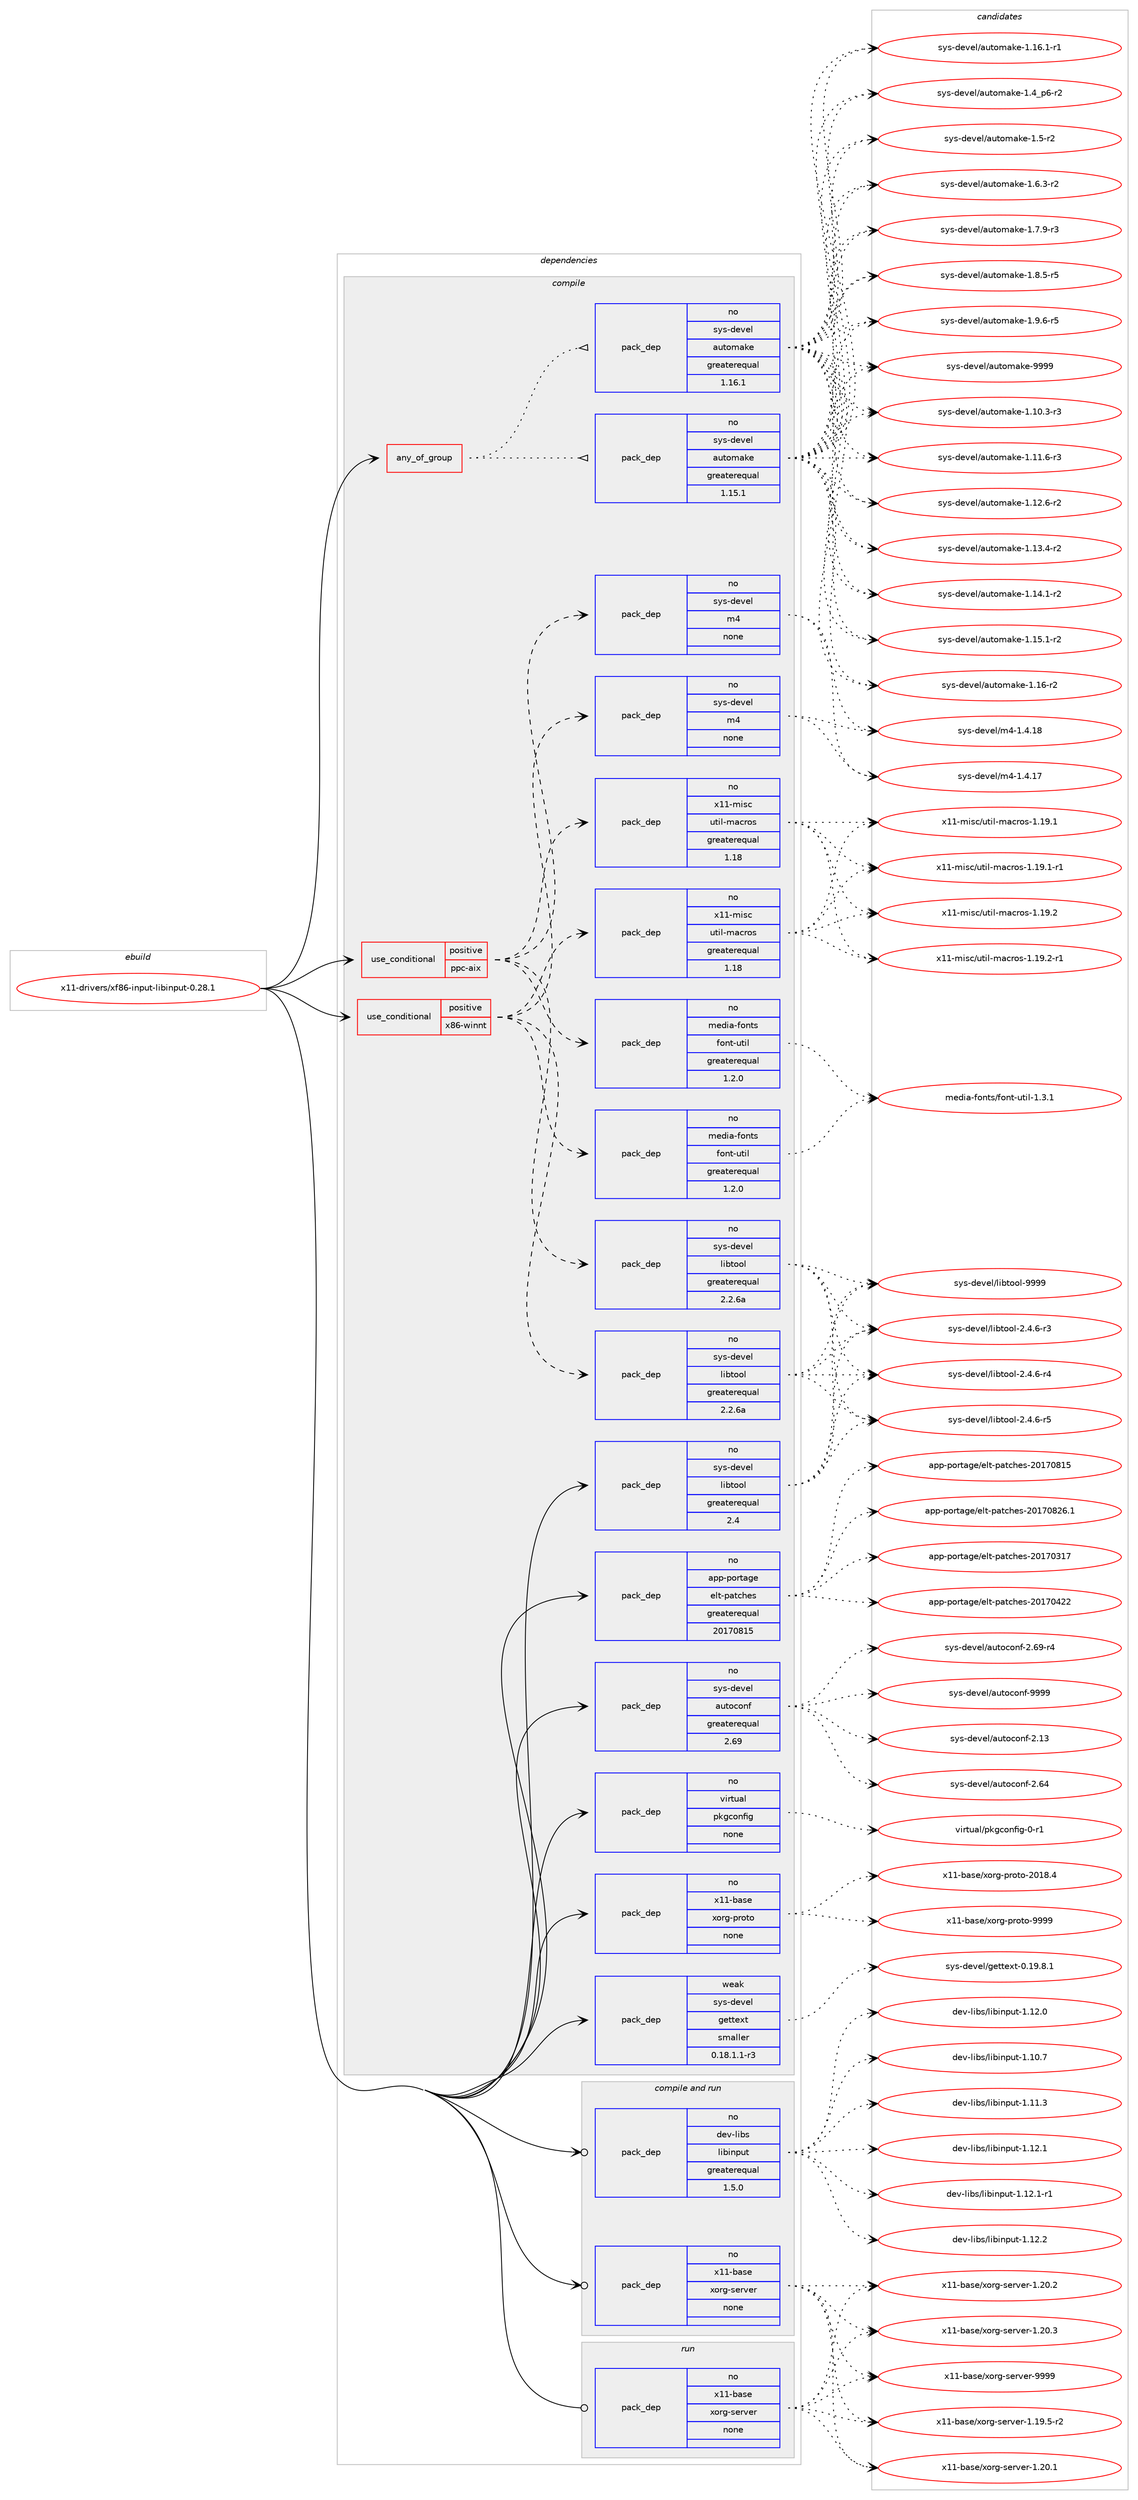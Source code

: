 digraph prolog {

# *************
# Graph options
# *************

newrank=true;
concentrate=true;
compound=true;
graph [rankdir=LR,fontname=Helvetica,fontsize=10,ranksep=1.5];#, ranksep=2.5, nodesep=0.2];
edge  [arrowhead=vee];
node  [fontname=Helvetica,fontsize=10];

# **********
# The ebuild
# **********

subgraph cluster_leftcol {
color=gray;
rank=same;
label=<<i>ebuild</i>>;
id [label="x11-drivers/xf86-input-libinput-0.28.1", color=red, width=4, href="../x11-drivers/xf86-input-libinput-0.28.1.svg"];
}

# ****************
# The dependencies
# ****************

subgraph cluster_midcol {
color=gray;
label=<<i>dependencies</i>>;
subgraph cluster_compile {
fillcolor="#eeeeee";
style=filled;
label=<<i>compile</i>>;
subgraph any249 {
dependency10949 [label=<<TABLE BORDER="0" CELLBORDER="1" CELLSPACING="0" CELLPADDING="4"><TR><TD CELLPADDING="10">any_of_group</TD></TR></TABLE>>, shape=none, color=red];subgraph pack8462 {
dependency10950 [label=<<TABLE BORDER="0" CELLBORDER="1" CELLSPACING="0" CELLPADDING="4" WIDTH="220"><TR><TD ROWSPAN="6" CELLPADDING="30">pack_dep</TD></TR><TR><TD WIDTH="110">no</TD></TR><TR><TD>sys-devel</TD></TR><TR><TD>automake</TD></TR><TR><TD>greaterequal</TD></TR><TR><TD>1.16.1</TD></TR></TABLE>>, shape=none, color=blue];
}
dependency10949:e -> dependency10950:w [weight=20,style="dotted",arrowhead="oinv"];
subgraph pack8463 {
dependency10951 [label=<<TABLE BORDER="0" CELLBORDER="1" CELLSPACING="0" CELLPADDING="4" WIDTH="220"><TR><TD ROWSPAN="6" CELLPADDING="30">pack_dep</TD></TR><TR><TD WIDTH="110">no</TD></TR><TR><TD>sys-devel</TD></TR><TR><TD>automake</TD></TR><TR><TD>greaterequal</TD></TR><TR><TD>1.15.1</TD></TR></TABLE>>, shape=none, color=blue];
}
dependency10949:e -> dependency10951:w [weight=20,style="dotted",arrowhead="oinv"];
}
id:e -> dependency10949:w [weight=20,style="solid",arrowhead="vee"];
subgraph cond2225 {
dependency10952 [label=<<TABLE BORDER="0" CELLBORDER="1" CELLSPACING="0" CELLPADDING="4"><TR><TD ROWSPAN="3" CELLPADDING="10">use_conditional</TD></TR><TR><TD>positive</TD></TR><TR><TD>ppc-aix</TD></TR></TABLE>>, shape=none, color=red];
subgraph pack8464 {
dependency10953 [label=<<TABLE BORDER="0" CELLBORDER="1" CELLSPACING="0" CELLPADDING="4" WIDTH="220"><TR><TD ROWSPAN="6" CELLPADDING="30">pack_dep</TD></TR><TR><TD WIDTH="110">no</TD></TR><TR><TD>sys-devel</TD></TR><TR><TD>libtool</TD></TR><TR><TD>greaterequal</TD></TR><TR><TD>2.2.6a</TD></TR></TABLE>>, shape=none, color=blue];
}
dependency10952:e -> dependency10953:w [weight=20,style="dashed",arrowhead="vee"];
subgraph pack8465 {
dependency10954 [label=<<TABLE BORDER="0" CELLBORDER="1" CELLSPACING="0" CELLPADDING="4" WIDTH="220"><TR><TD ROWSPAN="6" CELLPADDING="30">pack_dep</TD></TR><TR><TD WIDTH="110">no</TD></TR><TR><TD>sys-devel</TD></TR><TR><TD>m4</TD></TR><TR><TD>none</TD></TR><TR><TD></TD></TR></TABLE>>, shape=none, color=blue];
}
dependency10952:e -> dependency10954:w [weight=20,style="dashed",arrowhead="vee"];
subgraph pack8466 {
dependency10955 [label=<<TABLE BORDER="0" CELLBORDER="1" CELLSPACING="0" CELLPADDING="4" WIDTH="220"><TR><TD ROWSPAN="6" CELLPADDING="30">pack_dep</TD></TR><TR><TD WIDTH="110">no</TD></TR><TR><TD>x11-misc</TD></TR><TR><TD>util-macros</TD></TR><TR><TD>greaterequal</TD></TR><TR><TD>1.18</TD></TR></TABLE>>, shape=none, color=blue];
}
dependency10952:e -> dependency10955:w [weight=20,style="dashed",arrowhead="vee"];
subgraph pack8467 {
dependency10956 [label=<<TABLE BORDER="0" CELLBORDER="1" CELLSPACING="0" CELLPADDING="4" WIDTH="220"><TR><TD ROWSPAN="6" CELLPADDING="30">pack_dep</TD></TR><TR><TD WIDTH="110">no</TD></TR><TR><TD>media-fonts</TD></TR><TR><TD>font-util</TD></TR><TR><TD>greaterequal</TD></TR><TR><TD>1.2.0</TD></TR></TABLE>>, shape=none, color=blue];
}
dependency10952:e -> dependency10956:w [weight=20,style="dashed",arrowhead="vee"];
}
id:e -> dependency10952:w [weight=20,style="solid",arrowhead="vee"];
subgraph cond2226 {
dependency10957 [label=<<TABLE BORDER="0" CELLBORDER="1" CELLSPACING="0" CELLPADDING="4"><TR><TD ROWSPAN="3" CELLPADDING="10">use_conditional</TD></TR><TR><TD>positive</TD></TR><TR><TD>x86-winnt</TD></TR></TABLE>>, shape=none, color=red];
subgraph pack8468 {
dependency10958 [label=<<TABLE BORDER="0" CELLBORDER="1" CELLSPACING="0" CELLPADDING="4" WIDTH="220"><TR><TD ROWSPAN="6" CELLPADDING="30">pack_dep</TD></TR><TR><TD WIDTH="110">no</TD></TR><TR><TD>sys-devel</TD></TR><TR><TD>libtool</TD></TR><TR><TD>greaterequal</TD></TR><TR><TD>2.2.6a</TD></TR></TABLE>>, shape=none, color=blue];
}
dependency10957:e -> dependency10958:w [weight=20,style="dashed",arrowhead="vee"];
subgraph pack8469 {
dependency10959 [label=<<TABLE BORDER="0" CELLBORDER="1" CELLSPACING="0" CELLPADDING="4" WIDTH="220"><TR><TD ROWSPAN="6" CELLPADDING="30">pack_dep</TD></TR><TR><TD WIDTH="110">no</TD></TR><TR><TD>sys-devel</TD></TR><TR><TD>m4</TD></TR><TR><TD>none</TD></TR><TR><TD></TD></TR></TABLE>>, shape=none, color=blue];
}
dependency10957:e -> dependency10959:w [weight=20,style="dashed",arrowhead="vee"];
subgraph pack8470 {
dependency10960 [label=<<TABLE BORDER="0" CELLBORDER="1" CELLSPACING="0" CELLPADDING="4" WIDTH="220"><TR><TD ROWSPAN="6" CELLPADDING="30">pack_dep</TD></TR><TR><TD WIDTH="110">no</TD></TR><TR><TD>x11-misc</TD></TR><TR><TD>util-macros</TD></TR><TR><TD>greaterequal</TD></TR><TR><TD>1.18</TD></TR></TABLE>>, shape=none, color=blue];
}
dependency10957:e -> dependency10960:w [weight=20,style="dashed",arrowhead="vee"];
subgraph pack8471 {
dependency10961 [label=<<TABLE BORDER="0" CELLBORDER="1" CELLSPACING="0" CELLPADDING="4" WIDTH="220"><TR><TD ROWSPAN="6" CELLPADDING="30">pack_dep</TD></TR><TR><TD WIDTH="110">no</TD></TR><TR><TD>media-fonts</TD></TR><TR><TD>font-util</TD></TR><TR><TD>greaterequal</TD></TR><TR><TD>1.2.0</TD></TR></TABLE>>, shape=none, color=blue];
}
dependency10957:e -> dependency10961:w [weight=20,style="dashed",arrowhead="vee"];
}
id:e -> dependency10957:w [weight=20,style="solid",arrowhead="vee"];
subgraph pack8472 {
dependency10962 [label=<<TABLE BORDER="0" CELLBORDER="1" CELLSPACING="0" CELLPADDING="4" WIDTH="220"><TR><TD ROWSPAN="6" CELLPADDING="30">pack_dep</TD></TR><TR><TD WIDTH="110">no</TD></TR><TR><TD>app-portage</TD></TR><TR><TD>elt-patches</TD></TR><TR><TD>greaterequal</TD></TR><TR><TD>20170815</TD></TR></TABLE>>, shape=none, color=blue];
}
id:e -> dependency10962:w [weight=20,style="solid",arrowhead="vee"];
subgraph pack8473 {
dependency10963 [label=<<TABLE BORDER="0" CELLBORDER="1" CELLSPACING="0" CELLPADDING="4" WIDTH="220"><TR><TD ROWSPAN="6" CELLPADDING="30">pack_dep</TD></TR><TR><TD WIDTH="110">no</TD></TR><TR><TD>sys-devel</TD></TR><TR><TD>autoconf</TD></TR><TR><TD>greaterequal</TD></TR><TR><TD>2.69</TD></TR></TABLE>>, shape=none, color=blue];
}
id:e -> dependency10963:w [weight=20,style="solid",arrowhead="vee"];
subgraph pack8474 {
dependency10964 [label=<<TABLE BORDER="0" CELLBORDER="1" CELLSPACING="0" CELLPADDING="4" WIDTH="220"><TR><TD ROWSPAN="6" CELLPADDING="30">pack_dep</TD></TR><TR><TD WIDTH="110">no</TD></TR><TR><TD>sys-devel</TD></TR><TR><TD>libtool</TD></TR><TR><TD>greaterequal</TD></TR><TR><TD>2.4</TD></TR></TABLE>>, shape=none, color=blue];
}
id:e -> dependency10964:w [weight=20,style="solid",arrowhead="vee"];
subgraph pack8475 {
dependency10965 [label=<<TABLE BORDER="0" CELLBORDER="1" CELLSPACING="0" CELLPADDING="4" WIDTH="220"><TR><TD ROWSPAN="6" CELLPADDING="30">pack_dep</TD></TR><TR><TD WIDTH="110">no</TD></TR><TR><TD>virtual</TD></TR><TR><TD>pkgconfig</TD></TR><TR><TD>none</TD></TR><TR><TD></TD></TR></TABLE>>, shape=none, color=blue];
}
id:e -> dependency10965:w [weight=20,style="solid",arrowhead="vee"];
subgraph pack8476 {
dependency10966 [label=<<TABLE BORDER="0" CELLBORDER="1" CELLSPACING="0" CELLPADDING="4" WIDTH="220"><TR><TD ROWSPAN="6" CELLPADDING="30">pack_dep</TD></TR><TR><TD WIDTH="110">no</TD></TR><TR><TD>x11-base</TD></TR><TR><TD>xorg-proto</TD></TR><TR><TD>none</TD></TR><TR><TD></TD></TR></TABLE>>, shape=none, color=blue];
}
id:e -> dependency10966:w [weight=20,style="solid",arrowhead="vee"];
subgraph pack8477 {
dependency10967 [label=<<TABLE BORDER="0" CELLBORDER="1" CELLSPACING="0" CELLPADDING="4" WIDTH="220"><TR><TD ROWSPAN="6" CELLPADDING="30">pack_dep</TD></TR><TR><TD WIDTH="110">weak</TD></TR><TR><TD>sys-devel</TD></TR><TR><TD>gettext</TD></TR><TR><TD>smaller</TD></TR><TR><TD>0.18.1.1-r3</TD></TR></TABLE>>, shape=none, color=blue];
}
id:e -> dependency10967:w [weight=20,style="solid",arrowhead="vee"];
}
subgraph cluster_compileandrun {
fillcolor="#eeeeee";
style=filled;
label=<<i>compile and run</i>>;
subgraph pack8478 {
dependency10968 [label=<<TABLE BORDER="0" CELLBORDER="1" CELLSPACING="0" CELLPADDING="4" WIDTH="220"><TR><TD ROWSPAN="6" CELLPADDING="30">pack_dep</TD></TR><TR><TD WIDTH="110">no</TD></TR><TR><TD>dev-libs</TD></TR><TR><TD>libinput</TD></TR><TR><TD>greaterequal</TD></TR><TR><TD>1.5.0</TD></TR></TABLE>>, shape=none, color=blue];
}
id:e -> dependency10968:w [weight=20,style="solid",arrowhead="odotvee"];
subgraph pack8479 {
dependency10969 [label=<<TABLE BORDER="0" CELLBORDER="1" CELLSPACING="0" CELLPADDING="4" WIDTH="220"><TR><TD ROWSPAN="6" CELLPADDING="30">pack_dep</TD></TR><TR><TD WIDTH="110">no</TD></TR><TR><TD>x11-base</TD></TR><TR><TD>xorg-server</TD></TR><TR><TD>none</TD></TR><TR><TD></TD></TR></TABLE>>, shape=none, color=blue];
}
id:e -> dependency10969:w [weight=20,style="solid",arrowhead="odotvee"];
}
subgraph cluster_run {
fillcolor="#eeeeee";
style=filled;
label=<<i>run</i>>;
subgraph pack8480 {
dependency10970 [label=<<TABLE BORDER="0" CELLBORDER="1" CELLSPACING="0" CELLPADDING="4" WIDTH="220"><TR><TD ROWSPAN="6" CELLPADDING="30">pack_dep</TD></TR><TR><TD WIDTH="110">no</TD></TR><TR><TD>x11-base</TD></TR><TR><TD>xorg-server</TD></TR><TR><TD>none</TD></TR><TR><TD></TD></TR></TABLE>>, shape=none, color=blue];
}
id:e -> dependency10970:w [weight=20,style="solid",arrowhead="odot"];
}
}

# **************
# The candidates
# **************

subgraph cluster_choices {
rank=same;
color=gray;
label=<<i>candidates</i>>;

subgraph choice8462 {
color=black;
nodesep=1;
choice11512111545100101118101108479711711611110997107101454946494846514511451 [label="sys-devel/automake-1.10.3-r3", color=red, width=4,href="../sys-devel/automake-1.10.3-r3.svg"];
choice11512111545100101118101108479711711611110997107101454946494946544511451 [label="sys-devel/automake-1.11.6-r3", color=red, width=4,href="../sys-devel/automake-1.11.6-r3.svg"];
choice11512111545100101118101108479711711611110997107101454946495046544511450 [label="sys-devel/automake-1.12.6-r2", color=red, width=4,href="../sys-devel/automake-1.12.6-r2.svg"];
choice11512111545100101118101108479711711611110997107101454946495146524511450 [label="sys-devel/automake-1.13.4-r2", color=red, width=4,href="../sys-devel/automake-1.13.4-r2.svg"];
choice11512111545100101118101108479711711611110997107101454946495246494511450 [label="sys-devel/automake-1.14.1-r2", color=red, width=4,href="../sys-devel/automake-1.14.1-r2.svg"];
choice11512111545100101118101108479711711611110997107101454946495346494511450 [label="sys-devel/automake-1.15.1-r2", color=red, width=4,href="../sys-devel/automake-1.15.1-r2.svg"];
choice1151211154510010111810110847971171161111099710710145494649544511450 [label="sys-devel/automake-1.16-r2", color=red, width=4,href="../sys-devel/automake-1.16-r2.svg"];
choice11512111545100101118101108479711711611110997107101454946495446494511449 [label="sys-devel/automake-1.16.1-r1", color=red, width=4,href="../sys-devel/automake-1.16.1-r1.svg"];
choice115121115451001011181011084797117116111109971071014549465295112544511450 [label="sys-devel/automake-1.4_p6-r2", color=red, width=4,href="../sys-devel/automake-1.4_p6-r2.svg"];
choice11512111545100101118101108479711711611110997107101454946534511450 [label="sys-devel/automake-1.5-r2", color=red, width=4,href="../sys-devel/automake-1.5-r2.svg"];
choice115121115451001011181011084797117116111109971071014549465446514511450 [label="sys-devel/automake-1.6.3-r2", color=red, width=4,href="../sys-devel/automake-1.6.3-r2.svg"];
choice115121115451001011181011084797117116111109971071014549465546574511451 [label="sys-devel/automake-1.7.9-r3", color=red, width=4,href="../sys-devel/automake-1.7.9-r3.svg"];
choice115121115451001011181011084797117116111109971071014549465646534511453 [label="sys-devel/automake-1.8.5-r5", color=red, width=4,href="../sys-devel/automake-1.8.5-r5.svg"];
choice115121115451001011181011084797117116111109971071014549465746544511453 [label="sys-devel/automake-1.9.6-r5", color=red, width=4,href="../sys-devel/automake-1.9.6-r5.svg"];
choice115121115451001011181011084797117116111109971071014557575757 [label="sys-devel/automake-9999", color=red, width=4,href="../sys-devel/automake-9999.svg"];
dependency10950:e -> choice11512111545100101118101108479711711611110997107101454946494846514511451:w [style=dotted,weight="100"];
dependency10950:e -> choice11512111545100101118101108479711711611110997107101454946494946544511451:w [style=dotted,weight="100"];
dependency10950:e -> choice11512111545100101118101108479711711611110997107101454946495046544511450:w [style=dotted,weight="100"];
dependency10950:e -> choice11512111545100101118101108479711711611110997107101454946495146524511450:w [style=dotted,weight="100"];
dependency10950:e -> choice11512111545100101118101108479711711611110997107101454946495246494511450:w [style=dotted,weight="100"];
dependency10950:e -> choice11512111545100101118101108479711711611110997107101454946495346494511450:w [style=dotted,weight="100"];
dependency10950:e -> choice1151211154510010111810110847971171161111099710710145494649544511450:w [style=dotted,weight="100"];
dependency10950:e -> choice11512111545100101118101108479711711611110997107101454946495446494511449:w [style=dotted,weight="100"];
dependency10950:e -> choice115121115451001011181011084797117116111109971071014549465295112544511450:w [style=dotted,weight="100"];
dependency10950:e -> choice11512111545100101118101108479711711611110997107101454946534511450:w [style=dotted,weight="100"];
dependency10950:e -> choice115121115451001011181011084797117116111109971071014549465446514511450:w [style=dotted,weight="100"];
dependency10950:e -> choice115121115451001011181011084797117116111109971071014549465546574511451:w [style=dotted,weight="100"];
dependency10950:e -> choice115121115451001011181011084797117116111109971071014549465646534511453:w [style=dotted,weight="100"];
dependency10950:e -> choice115121115451001011181011084797117116111109971071014549465746544511453:w [style=dotted,weight="100"];
dependency10950:e -> choice115121115451001011181011084797117116111109971071014557575757:w [style=dotted,weight="100"];
}
subgraph choice8463 {
color=black;
nodesep=1;
choice11512111545100101118101108479711711611110997107101454946494846514511451 [label="sys-devel/automake-1.10.3-r3", color=red, width=4,href="../sys-devel/automake-1.10.3-r3.svg"];
choice11512111545100101118101108479711711611110997107101454946494946544511451 [label="sys-devel/automake-1.11.6-r3", color=red, width=4,href="../sys-devel/automake-1.11.6-r3.svg"];
choice11512111545100101118101108479711711611110997107101454946495046544511450 [label="sys-devel/automake-1.12.6-r2", color=red, width=4,href="../sys-devel/automake-1.12.6-r2.svg"];
choice11512111545100101118101108479711711611110997107101454946495146524511450 [label="sys-devel/automake-1.13.4-r2", color=red, width=4,href="../sys-devel/automake-1.13.4-r2.svg"];
choice11512111545100101118101108479711711611110997107101454946495246494511450 [label="sys-devel/automake-1.14.1-r2", color=red, width=4,href="../sys-devel/automake-1.14.1-r2.svg"];
choice11512111545100101118101108479711711611110997107101454946495346494511450 [label="sys-devel/automake-1.15.1-r2", color=red, width=4,href="../sys-devel/automake-1.15.1-r2.svg"];
choice1151211154510010111810110847971171161111099710710145494649544511450 [label="sys-devel/automake-1.16-r2", color=red, width=4,href="../sys-devel/automake-1.16-r2.svg"];
choice11512111545100101118101108479711711611110997107101454946495446494511449 [label="sys-devel/automake-1.16.1-r1", color=red, width=4,href="../sys-devel/automake-1.16.1-r1.svg"];
choice115121115451001011181011084797117116111109971071014549465295112544511450 [label="sys-devel/automake-1.4_p6-r2", color=red, width=4,href="../sys-devel/automake-1.4_p6-r2.svg"];
choice11512111545100101118101108479711711611110997107101454946534511450 [label="sys-devel/automake-1.5-r2", color=red, width=4,href="../sys-devel/automake-1.5-r2.svg"];
choice115121115451001011181011084797117116111109971071014549465446514511450 [label="sys-devel/automake-1.6.3-r2", color=red, width=4,href="../sys-devel/automake-1.6.3-r2.svg"];
choice115121115451001011181011084797117116111109971071014549465546574511451 [label="sys-devel/automake-1.7.9-r3", color=red, width=4,href="../sys-devel/automake-1.7.9-r3.svg"];
choice115121115451001011181011084797117116111109971071014549465646534511453 [label="sys-devel/automake-1.8.5-r5", color=red, width=4,href="../sys-devel/automake-1.8.5-r5.svg"];
choice115121115451001011181011084797117116111109971071014549465746544511453 [label="sys-devel/automake-1.9.6-r5", color=red, width=4,href="../sys-devel/automake-1.9.6-r5.svg"];
choice115121115451001011181011084797117116111109971071014557575757 [label="sys-devel/automake-9999", color=red, width=4,href="../sys-devel/automake-9999.svg"];
dependency10951:e -> choice11512111545100101118101108479711711611110997107101454946494846514511451:w [style=dotted,weight="100"];
dependency10951:e -> choice11512111545100101118101108479711711611110997107101454946494946544511451:w [style=dotted,weight="100"];
dependency10951:e -> choice11512111545100101118101108479711711611110997107101454946495046544511450:w [style=dotted,weight="100"];
dependency10951:e -> choice11512111545100101118101108479711711611110997107101454946495146524511450:w [style=dotted,weight="100"];
dependency10951:e -> choice11512111545100101118101108479711711611110997107101454946495246494511450:w [style=dotted,weight="100"];
dependency10951:e -> choice11512111545100101118101108479711711611110997107101454946495346494511450:w [style=dotted,weight="100"];
dependency10951:e -> choice1151211154510010111810110847971171161111099710710145494649544511450:w [style=dotted,weight="100"];
dependency10951:e -> choice11512111545100101118101108479711711611110997107101454946495446494511449:w [style=dotted,weight="100"];
dependency10951:e -> choice115121115451001011181011084797117116111109971071014549465295112544511450:w [style=dotted,weight="100"];
dependency10951:e -> choice11512111545100101118101108479711711611110997107101454946534511450:w [style=dotted,weight="100"];
dependency10951:e -> choice115121115451001011181011084797117116111109971071014549465446514511450:w [style=dotted,weight="100"];
dependency10951:e -> choice115121115451001011181011084797117116111109971071014549465546574511451:w [style=dotted,weight="100"];
dependency10951:e -> choice115121115451001011181011084797117116111109971071014549465646534511453:w [style=dotted,weight="100"];
dependency10951:e -> choice115121115451001011181011084797117116111109971071014549465746544511453:w [style=dotted,weight="100"];
dependency10951:e -> choice115121115451001011181011084797117116111109971071014557575757:w [style=dotted,weight="100"];
}
subgraph choice8464 {
color=black;
nodesep=1;
choice1151211154510010111810110847108105981161111111084550465246544511451 [label="sys-devel/libtool-2.4.6-r3", color=red, width=4,href="../sys-devel/libtool-2.4.6-r3.svg"];
choice1151211154510010111810110847108105981161111111084550465246544511452 [label="sys-devel/libtool-2.4.6-r4", color=red, width=4,href="../sys-devel/libtool-2.4.6-r4.svg"];
choice1151211154510010111810110847108105981161111111084550465246544511453 [label="sys-devel/libtool-2.4.6-r5", color=red, width=4,href="../sys-devel/libtool-2.4.6-r5.svg"];
choice1151211154510010111810110847108105981161111111084557575757 [label="sys-devel/libtool-9999", color=red, width=4,href="../sys-devel/libtool-9999.svg"];
dependency10953:e -> choice1151211154510010111810110847108105981161111111084550465246544511451:w [style=dotted,weight="100"];
dependency10953:e -> choice1151211154510010111810110847108105981161111111084550465246544511452:w [style=dotted,weight="100"];
dependency10953:e -> choice1151211154510010111810110847108105981161111111084550465246544511453:w [style=dotted,weight="100"];
dependency10953:e -> choice1151211154510010111810110847108105981161111111084557575757:w [style=dotted,weight="100"];
}
subgraph choice8465 {
color=black;
nodesep=1;
choice11512111545100101118101108471095245494652464955 [label="sys-devel/m4-1.4.17", color=red, width=4,href="../sys-devel/m4-1.4.17.svg"];
choice11512111545100101118101108471095245494652464956 [label="sys-devel/m4-1.4.18", color=red, width=4,href="../sys-devel/m4-1.4.18.svg"];
dependency10954:e -> choice11512111545100101118101108471095245494652464955:w [style=dotted,weight="100"];
dependency10954:e -> choice11512111545100101118101108471095245494652464956:w [style=dotted,weight="100"];
}
subgraph choice8466 {
color=black;
nodesep=1;
choice120494945109105115994711711610510845109979911411111545494649574649 [label="x11-misc/util-macros-1.19.1", color=red, width=4,href="../x11-misc/util-macros-1.19.1.svg"];
choice1204949451091051159947117116105108451099799114111115454946495746494511449 [label="x11-misc/util-macros-1.19.1-r1", color=red, width=4,href="../x11-misc/util-macros-1.19.1-r1.svg"];
choice120494945109105115994711711610510845109979911411111545494649574650 [label="x11-misc/util-macros-1.19.2", color=red, width=4,href="../x11-misc/util-macros-1.19.2.svg"];
choice1204949451091051159947117116105108451099799114111115454946495746504511449 [label="x11-misc/util-macros-1.19.2-r1", color=red, width=4,href="../x11-misc/util-macros-1.19.2-r1.svg"];
dependency10955:e -> choice120494945109105115994711711610510845109979911411111545494649574649:w [style=dotted,weight="100"];
dependency10955:e -> choice1204949451091051159947117116105108451099799114111115454946495746494511449:w [style=dotted,weight="100"];
dependency10955:e -> choice120494945109105115994711711610510845109979911411111545494649574650:w [style=dotted,weight="100"];
dependency10955:e -> choice1204949451091051159947117116105108451099799114111115454946495746504511449:w [style=dotted,weight="100"];
}
subgraph choice8467 {
color=black;
nodesep=1;
choice10910110010597451021111101161154710211111011645117116105108454946514649 [label="media-fonts/font-util-1.3.1", color=red, width=4,href="../media-fonts/font-util-1.3.1.svg"];
dependency10956:e -> choice10910110010597451021111101161154710211111011645117116105108454946514649:w [style=dotted,weight="100"];
}
subgraph choice8468 {
color=black;
nodesep=1;
choice1151211154510010111810110847108105981161111111084550465246544511451 [label="sys-devel/libtool-2.4.6-r3", color=red, width=4,href="../sys-devel/libtool-2.4.6-r3.svg"];
choice1151211154510010111810110847108105981161111111084550465246544511452 [label="sys-devel/libtool-2.4.6-r4", color=red, width=4,href="../sys-devel/libtool-2.4.6-r4.svg"];
choice1151211154510010111810110847108105981161111111084550465246544511453 [label="sys-devel/libtool-2.4.6-r5", color=red, width=4,href="../sys-devel/libtool-2.4.6-r5.svg"];
choice1151211154510010111810110847108105981161111111084557575757 [label="sys-devel/libtool-9999", color=red, width=4,href="../sys-devel/libtool-9999.svg"];
dependency10958:e -> choice1151211154510010111810110847108105981161111111084550465246544511451:w [style=dotted,weight="100"];
dependency10958:e -> choice1151211154510010111810110847108105981161111111084550465246544511452:w [style=dotted,weight="100"];
dependency10958:e -> choice1151211154510010111810110847108105981161111111084550465246544511453:w [style=dotted,weight="100"];
dependency10958:e -> choice1151211154510010111810110847108105981161111111084557575757:w [style=dotted,weight="100"];
}
subgraph choice8469 {
color=black;
nodesep=1;
choice11512111545100101118101108471095245494652464955 [label="sys-devel/m4-1.4.17", color=red, width=4,href="../sys-devel/m4-1.4.17.svg"];
choice11512111545100101118101108471095245494652464956 [label="sys-devel/m4-1.4.18", color=red, width=4,href="../sys-devel/m4-1.4.18.svg"];
dependency10959:e -> choice11512111545100101118101108471095245494652464955:w [style=dotted,weight="100"];
dependency10959:e -> choice11512111545100101118101108471095245494652464956:w [style=dotted,weight="100"];
}
subgraph choice8470 {
color=black;
nodesep=1;
choice120494945109105115994711711610510845109979911411111545494649574649 [label="x11-misc/util-macros-1.19.1", color=red, width=4,href="../x11-misc/util-macros-1.19.1.svg"];
choice1204949451091051159947117116105108451099799114111115454946495746494511449 [label="x11-misc/util-macros-1.19.1-r1", color=red, width=4,href="../x11-misc/util-macros-1.19.1-r1.svg"];
choice120494945109105115994711711610510845109979911411111545494649574650 [label="x11-misc/util-macros-1.19.2", color=red, width=4,href="../x11-misc/util-macros-1.19.2.svg"];
choice1204949451091051159947117116105108451099799114111115454946495746504511449 [label="x11-misc/util-macros-1.19.2-r1", color=red, width=4,href="../x11-misc/util-macros-1.19.2-r1.svg"];
dependency10960:e -> choice120494945109105115994711711610510845109979911411111545494649574649:w [style=dotted,weight="100"];
dependency10960:e -> choice1204949451091051159947117116105108451099799114111115454946495746494511449:w [style=dotted,weight="100"];
dependency10960:e -> choice120494945109105115994711711610510845109979911411111545494649574650:w [style=dotted,weight="100"];
dependency10960:e -> choice1204949451091051159947117116105108451099799114111115454946495746504511449:w [style=dotted,weight="100"];
}
subgraph choice8471 {
color=black;
nodesep=1;
choice10910110010597451021111101161154710211111011645117116105108454946514649 [label="media-fonts/font-util-1.3.1", color=red, width=4,href="../media-fonts/font-util-1.3.1.svg"];
dependency10961:e -> choice10910110010597451021111101161154710211111011645117116105108454946514649:w [style=dotted,weight="100"];
}
subgraph choice8472 {
color=black;
nodesep=1;
choice97112112451121111141169710310147101108116451129711699104101115455048495548514955 [label="app-portage/elt-patches-20170317", color=red, width=4,href="../app-portage/elt-patches-20170317.svg"];
choice97112112451121111141169710310147101108116451129711699104101115455048495548525050 [label="app-portage/elt-patches-20170422", color=red, width=4,href="../app-portage/elt-patches-20170422.svg"];
choice97112112451121111141169710310147101108116451129711699104101115455048495548564953 [label="app-portage/elt-patches-20170815", color=red, width=4,href="../app-portage/elt-patches-20170815.svg"];
choice971121124511211111411697103101471011081164511297116991041011154550484955485650544649 [label="app-portage/elt-patches-20170826.1", color=red, width=4,href="../app-portage/elt-patches-20170826.1.svg"];
dependency10962:e -> choice97112112451121111141169710310147101108116451129711699104101115455048495548514955:w [style=dotted,weight="100"];
dependency10962:e -> choice97112112451121111141169710310147101108116451129711699104101115455048495548525050:w [style=dotted,weight="100"];
dependency10962:e -> choice97112112451121111141169710310147101108116451129711699104101115455048495548564953:w [style=dotted,weight="100"];
dependency10962:e -> choice971121124511211111411697103101471011081164511297116991041011154550484955485650544649:w [style=dotted,weight="100"];
}
subgraph choice8473 {
color=black;
nodesep=1;
choice115121115451001011181011084797117116111991111101024550464951 [label="sys-devel/autoconf-2.13", color=red, width=4,href="../sys-devel/autoconf-2.13.svg"];
choice115121115451001011181011084797117116111991111101024550465452 [label="sys-devel/autoconf-2.64", color=red, width=4,href="../sys-devel/autoconf-2.64.svg"];
choice1151211154510010111810110847971171161119911111010245504654574511452 [label="sys-devel/autoconf-2.69-r4", color=red, width=4,href="../sys-devel/autoconf-2.69-r4.svg"];
choice115121115451001011181011084797117116111991111101024557575757 [label="sys-devel/autoconf-9999", color=red, width=4,href="../sys-devel/autoconf-9999.svg"];
dependency10963:e -> choice115121115451001011181011084797117116111991111101024550464951:w [style=dotted,weight="100"];
dependency10963:e -> choice115121115451001011181011084797117116111991111101024550465452:w [style=dotted,weight="100"];
dependency10963:e -> choice1151211154510010111810110847971171161119911111010245504654574511452:w [style=dotted,weight="100"];
dependency10963:e -> choice115121115451001011181011084797117116111991111101024557575757:w [style=dotted,weight="100"];
}
subgraph choice8474 {
color=black;
nodesep=1;
choice1151211154510010111810110847108105981161111111084550465246544511451 [label="sys-devel/libtool-2.4.6-r3", color=red, width=4,href="../sys-devel/libtool-2.4.6-r3.svg"];
choice1151211154510010111810110847108105981161111111084550465246544511452 [label="sys-devel/libtool-2.4.6-r4", color=red, width=4,href="../sys-devel/libtool-2.4.6-r4.svg"];
choice1151211154510010111810110847108105981161111111084550465246544511453 [label="sys-devel/libtool-2.4.6-r5", color=red, width=4,href="../sys-devel/libtool-2.4.6-r5.svg"];
choice1151211154510010111810110847108105981161111111084557575757 [label="sys-devel/libtool-9999", color=red, width=4,href="../sys-devel/libtool-9999.svg"];
dependency10964:e -> choice1151211154510010111810110847108105981161111111084550465246544511451:w [style=dotted,weight="100"];
dependency10964:e -> choice1151211154510010111810110847108105981161111111084550465246544511452:w [style=dotted,weight="100"];
dependency10964:e -> choice1151211154510010111810110847108105981161111111084550465246544511453:w [style=dotted,weight="100"];
dependency10964:e -> choice1151211154510010111810110847108105981161111111084557575757:w [style=dotted,weight="100"];
}
subgraph choice8475 {
color=black;
nodesep=1;
choice11810511411611797108471121071039911111010210510345484511449 [label="virtual/pkgconfig-0-r1", color=red, width=4,href="../virtual/pkgconfig-0-r1.svg"];
dependency10965:e -> choice11810511411611797108471121071039911111010210510345484511449:w [style=dotted,weight="100"];
}
subgraph choice8476 {
color=black;
nodesep=1;
choice1204949459897115101471201111141034511211411111611145504849564652 [label="x11-base/xorg-proto-2018.4", color=red, width=4,href="../x11-base/xorg-proto-2018.4.svg"];
choice120494945989711510147120111114103451121141111161114557575757 [label="x11-base/xorg-proto-9999", color=red, width=4,href="../x11-base/xorg-proto-9999.svg"];
dependency10966:e -> choice1204949459897115101471201111141034511211411111611145504849564652:w [style=dotted,weight="100"];
dependency10966:e -> choice120494945989711510147120111114103451121141111161114557575757:w [style=dotted,weight="100"];
}
subgraph choice8477 {
color=black;
nodesep=1;
choice1151211154510010111810110847103101116116101120116454846495746564649 [label="sys-devel/gettext-0.19.8.1", color=red, width=4,href="../sys-devel/gettext-0.19.8.1.svg"];
dependency10967:e -> choice1151211154510010111810110847103101116116101120116454846495746564649:w [style=dotted,weight="100"];
}
subgraph choice8478 {
color=black;
nodesep=1;
choice1001011184510810598115471081059810511011211711645494649504648 [label="dev-libs/libinput-1.12.0", color=red, width=4,href="../dev-libs/libinput-1.12.0.svg"];
choice1001011184510810598115471081059810511011211711645494649484655 [label="dev-libs/libinput-1.10.7", color=red, width=4,href="../dev-libs/libinput-1.10.7.svg"];
choice1001011184510810598115471081059810511011211711645494649494651 [label="dev-libs/libinput-1.11.3", color=red, width=4,href="../dev-libs/libinput-1.11.3.svg"];
choice1001011184510810598115471081059810511011211711645494649504649 [label="dev-libs/libinput-1.12.1", color=red, width=4,href="../dev-libs/libinput-1.12.1.svg"];
choice10010111845108105981154710810598105110112117116454946495046494511449 [label="dev-libs/libinput-1.12.1-r1", color=red, width=4,href="../dev-libs/libinput-1.12.1-r1.svg"];
choice1001011184510810598115471081059810511011211711645494649504650 [label="dev-libs/libinput-1.12.2", color=red, width=4,href="../dev-libs/libinput-1.12.2.svg"];
dependency10968:e -> choice1001011184510810598115471081059810511011211711645494649504648:w [style=dotted,weight="100"];
dependency10968:e -> choice1001011184510810598115471081059810511011211711645494649484655:w [style=dotted,weight="100"];
dependency10968:e -> choice1001011184510810598115471081059810511011211711645494649494651:w [style=dotted,weight="100"];
dependency10968:e -> choice1001011184510810598115471081059810511011211711645494649504649:w [style=dotted,weight="100"];
dependency10968:e -> choice10010111845108105981154710810598105110112117116454946495046494511449:w [style=dotted,weight="100"];
dependency10968:e -> choice1001011184510810598115471081059810511011211711645494649504650:w [style=dotted,weight="100"];
}
subgraph choice8479 {
color=black;
nodesep=1;
choice12049494598971151014712011111410345115101114118101114454946495746534511450 [label="x11-base/xorg-server-1.19.5-r2", color=red, width=4,href="../x11-base/xorg-server-1.19.5-r2.svg"];
choice1204949459897115101471201111141034511510111411810111445494650484649 [label="x11-base/xorg-server-1.20.1", color=red, width=4,href="../x11-base/xorg-server-1.20.1.svg"];
choice1204949459897115101471201111141034511510111411810111445494650484650 [label="x11-base/xorg-server-1.20.2", color=red, width=4,href="../x11-base/xorg-server-1.20.2.svg"];
choice1204949459897115101471201111141034511510111411810111445494650484651 [label="x11-base/xorg-server-1.20.3", color=red, width=4,href="../x11-base/xorg-server-1.20.3.svg"];
choice120494945989711510147120111114103451151011141181011144557575757 [label="x11-base/xorg-server-9999", color=red, width=4,href="../x11-base/xorg-server-9999.svg"];
dependency10969:e -> choice12049494598971151014712011111410345115101114118101114454946495746534511450:w [style=dotted,weight="100"];
dependency10969:e -> choice1204949459897115101471201111141034511510111411810111445494650484649:w [style=dotted,weight="100"];
dependency10969:e -> choice1204949459897115101471201111141034511510111411810111445494650484650:w [style=dotted,weight="100"];
dependency10969:e -> choice1204949459897115101471201111141034511510111411810111445494650484651:w [style=dotted,weight="100"];
dependency10969:e -> choice120494945989711510147120111114103451151011141181011144557575757:w [style=dotted,weight="100"];
}
subgraph choice8480 {
color=black;
nodesep=1;
choice12049494598971151014712011111410345115101114118101114454946495746534511450 [label="x11-base/xorg-server-1.19.5-r2", color=red, width=4,href="../x11-base/xorg-server-1.19.5-r2.svg"];
choice1204949459897115101471201111141034511510111411810111445494650484649 [label="x11-base/xorg-server-1.20.1", color=red, width=4,href="../x11-base/xorg-server-1.20.1.svg"];
choice1204949459897115101471201111141034511510111411810111445494650484650 [label="x11-base/xorg-server-1.20.2", color=red, width=4,href="../x11-base/xorg-server-1.20.2.svg"];
choice1204949459897115101471201111141034511510111411810111445494650484651 [label="x11-base/xorg-server-1.20.3", color=red, width=4,href="../x11-base/xorg-server-1.20.3.svg"];
choice120494945989711510147120111114103451151011141181011144557575757 [label="x11-base/xorg-server-9999", color=red, width=4,href="../x11-base/xorg-server-9999.svg"];
dependency10970:e -> choice12049494598971151014712011111410345115101114118101114454946495746534511450:w [style=dotted,weight="100"];
dependency10970:e -> choice1204949459897115101471201111141034511510111411810111445494650484649:w [style=dotted,weight="100"];
dependency10970:e -> choice1204949459897115101471201111141034511510111411810111445494650484650:w [style=dotted,weight="100"];
dependency10970:e -> choice1204949459897115101471201111141034511510111411810111445494650484651:w [style=dotted,weight="100"];
dependency10970:e -> choice120494945989711510147120111114103451151011141181011144557575757:w [style=dotted,weight="100"];
}
}

}
